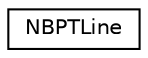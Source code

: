 digraph "Graphical Class Hierarchy"
{
  edge [fontname="Helvetica",fontsize="10",labelfontname="Helvetica",labelfontsize="10"];
  node [fontname="Helvetica",fontsize="10",shape=record];
  rankdir="LR";
  Node0 [label="NBPTLine",height=0.2,width=0.4,color="black", fillcolor="white", style="filled",URL="$d6/db0/class_n_b_p_t_line.html"];
}
